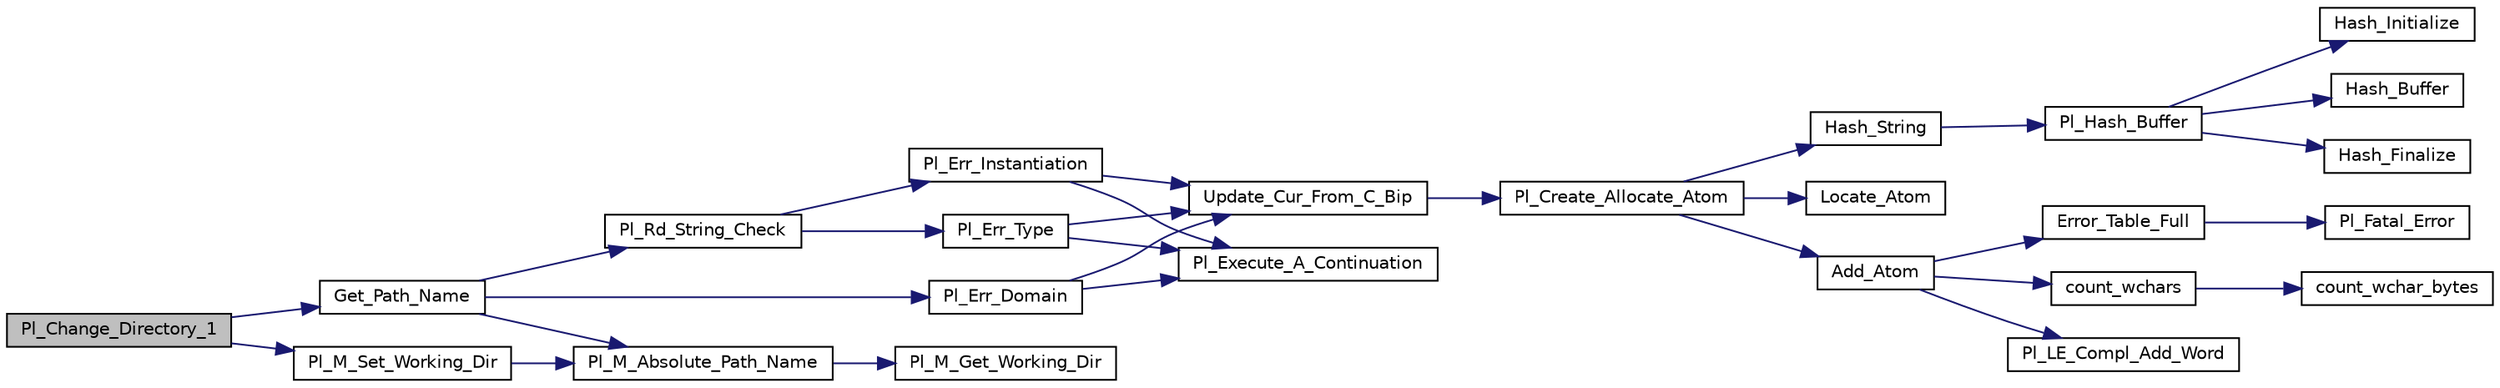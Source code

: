 digraph "Pl_Change_Directory_1"
{
  edge [fontname="Helvetica",fontsize="10",labelfontname="Helvetica",labelfontsize="10"];
  node [fontname="Helvetica",fontsize="10",shape=record];
  rankdir="LR";
  Node1 [label="Pl_Change_Directory_1",height=0.2,width=0.4,color="black", fillcolor="grey75", style="filled", fontcolor="black"];
  Node1 -> Node2 [color="midnightblue",fontsize="10",style="solid",fontname="Helvetica"];
  Node2 [label="Get_Path_Name",height=0.2,width=0.4,color="black", fillcolor="white", style="filled",URL="$os__interf__c_8c.html#a866475ca008cc3bed10ca47bd66108e9"];
  Node2 -> Node3 [color="midnightblue",fontsize="10",style="solid",fontname="Helvetica"];
  Node3 [label="Pl_Rd_String_Check",height=0.2,width=0.4,color="black", fillcolor="white", style="filled",URL="$c__supp_8c.html#a1a5c18894034c384ca35559ea96a7e47"];
  Node3 -> Node4 [color="midnightblue",fontsize="10",style="solid",fontname="Helvetica"];
  Node4 [label="Pl_Err_Instantiation",height=0.2,width=0.4,color="black", fillcolor="white", style="filled",URL="$error__supp_8c.html#a17057fc5577da70316e8f62fca4743f7"];
  Node4 -> Node5 [color="midnightblue",fontsize="10",style="solid",fontname="Helvetica"];
  Node5 [label="Update_Cur_From_C_Bip",height=0.2,width=0.4,color="black", fillcolor="white", style="filled",URL="$error__supp_8c.html#aef1341aeb3ceb943d8e9d7d6f77b0582"];
  Node5 -> Node6 [color="midnightblue",fontsize="10",style="solid",fontname="Helvetica"];
  Node6 [label="Pl_Create_Allocate_Atom",height=0.2,width=0.4,color="black", fillcolor="white", style="filled",URL="$atom_8c.html#a76a3983dda97458000ed903b9bc94f6c"];
  Node6 -> Node7 [color="midnightblue",fontsize="10",style="solid",fontname="Helvetica"];
  Node7 [label="Hash_String",height=0.2,width=0.4,color="black", fillcolor="white", style="filled",URL="$atom_8c.html#a9ed09c0173fe0a0e6d0f90ec363687fe"];
  Node7 -> Node8 [color="midnightblue",fontsize="10",style="solid",fontname="Helvetica"];
  Node8 [label="Pl_Hash_Buffer",height=0.2,width=0.4,color="black", fillcolor="white", style="filled",URL="$hash__fct_8c.html#a59393adcfbeeda198a890af25f29cf7c"];
  Node8 -> Node9 [color="midnightblue",fontsize="10",style="solid",fontname="Helvetica"];
  Node9 [label="Hash_Initialize",height=0.2,width=0.4,color="black", fillcolor="white", style="filled",URL="$hash__fct_8c.html#abe414d7525a1bb4fcb8e4fd757498cb9"];
  Node8 -> Node10 [color="midnightblue",fontsize="10",style="solid",fontname="Helvetica"];
  Node10 [label="Hash_Buffer",height=0.2,width=0.4,color="black", fillcolor="white", style="filled",URL="$hash__fct_8c.html#a8b1af6cc6089ce3e2e3dc0a8a0d55e90"];
  Node8 -> Node11 [color="midnightblue",fontsize="10",style="solid",fontname="Helvetica"];
  Node11 [label="Hash_Finalize",height=0.2,width=0.4,color="black", fillcolor="white", style="filled",URL="$hash__fct_8c.html#aa33bb265b03bb03aa455241e374409f7"];
  Node6 -> Node12 [color="midnightblue",fontsize="10",style="solid",fontname="Helvetica"];
  Node12 [label="Locate_Atom",height=0.2,width=0.4,color="black", fillcolor="white", style="filled",URL="$atom_8c.html#ad4222685eae3cdb0315df48a8a7e89fc"];
  Node6 -> Node13 [color="midnightblue",fontsize="10",style="solid",fontname="Helvetica"];
  Node13 [label="Add_Atom",height=0.2,width=0.4,color="black", fillcolor="white", style="filled",URL="$atom_8c.html#abe628ad301508c0ed926cfb4bc791818"];
  Node13 -> Node14 [color="midnightblue",fontsize="10",style="solid",fontname="Helvetica"];
  Node14 [label="Error_Table_Full",height=0.2,width=0.4,color="black", fillcolor="white", style="filled",URL="$atom_8c.html#a37c733b7022eab8b9b95f0182591ee15"];
  Node14 -> Node15 [color="midnightblue",fontsize="10",style="solid",fontname="Helvetica"];
  Node15 [label="Pl_Fatal_Error",height=0.2,width=0.4,color="black", fillcolor="white", style="filled",URL="$misc_8c.html#a190fea7904d7245d4fdc5e9404a07907"];
  Node13 -> Node16 [color="midnightblue",fontsize="10",style="solid",fontname="Helvetica"];
  Node16 [label="count_wchars",height=0.2,width=0.4,color="black", fillcolor="white", style="filled",URL="$pl__wchar_8c.html#a55a0d7269a65645bbd4c978385b0c7a3"];
  Node16 -> Node17 [color="midnightblue",fontsize="10",style="solid",fontname="Helvetica"];
  Node17 [label="count_wchar_bytes",height=0.2,width=0.4,color="black", fillcolor="white", style="filled",URL="$pl__wchar_8c.html#afa9feb443cef2f8da40dd45a8c0e273d"];
  Node13 -> Node18 [color="midnightblue",fontsize="10",style="solid",fontname="Helvetica"];
  Node18 [label="Pl_LE_Compl_Add_Word",height=0.2,width=0.4,color="black", fillcolor="white", style="filled",URL="$linedit_8c.html#ab2a8db946ffd8187b5216ff4ac8cbe7c"];
  Node4 -> Node19 [color="midnightblue",fontsize="10",style="solid",fontname="Helvetica"];
  Node19 [label="Pl_Execute_A_Continuation",height=0.2,width=0.4,color="black", fillcolor="white", style="filled",URL="$engine_8c.html#ae0fcb6df66410fd57c52a0ba16527642"];
  Node3 -> Node20 [color="midnightblue",fontsize="10",style="solid",fontname="Helvetica"];
  Node20 [label="Pl_Err_Type",height=0.2,width=0.4,color="black", fillcolor="white", style="filled",URL="$error__supp_8c.html#a88375a38b23326055e59e455c25f982e"];
  Node20 -> Node5 [color="midnightblue",fontsize="10",style="solid",fontname="Helvetica"];
  Node20 -> Node19 [color="midnightblue",fontsize="10",style="solid",fontname="Helvetica"];
  Node2 -> Node21 [color="midnightblue",fontsize="10",style="solid",fontname="Helvetica"];
  Node21 [label="Pl_M_Absolute_Path_Name",height=0.2,width=0.4,color="black", fillcolor="white", style="filled",URL="$machine_8c.html#a8ede9982d8c62c60018e202c99234350"];
  Node21 -> Node22 [color="midnightblue",fontsize="10",style="solid",fontname="Helvetica"];
  Node22 [label="Pl_M_Get_Working_Dir",height=0.2,width=0.4,color="black", fillcolor="white", style="filled",URL="$machine_8c.html#ad492bccddd1982ba0f8cd4de50e00e22"];
  Node2 -> Node23 [color="midnightblue",fontsize="10",style="solid",fontname="Helvetica"];
  Node23 [label="Pl_Err_Domain",height=0.2,width=0.4,color="black", fillcolor="white", style="filled",URL="$error__supp_8c.html#a3e55bc25f2716a2492cdd6c8baddec88"];
  Node23 -> Node5 [color="midnightblue",fontsize="10",style="solid",fontname="Helvetica"];
  Node23 -> Node19 [color="midnightblue",fontsize="10",style="solid",fontname="Helvetica"];
  Node1 -> Node24 [color="midnightblue",fontsize="10",style="solid",fontname="Helvetica"];
  Node24 [label="Pl_M_Set_Working_Dir",height=0.2,width=0.4,color="black", fillcolor="white", style="filled",URL="$machine_8c.html#a8a37f15dc92c0aaa40eed471a6e6e81b"];
  Node24 -> Node21 [color="midnightblue",fontsize="10",style="solid",fontname="Helvetica"];
}
